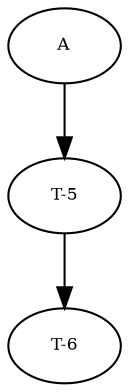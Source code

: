 digraph RGL__DirectedAdjacencyGraph {
    "T-5" [
        fontsize = 8,
        label = "T-5"
    ]

    "T-6" [
        fontsize = 8,
        label = "T-6"
    ]

    A [
        fontsize = 8,
        label = A
    ]

    "T-5" -> "T-6" [
        fontsize = 8
    ]

    A -> "T-5" [
        fontsize = 8
    ]
}
